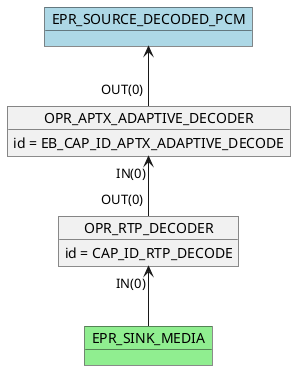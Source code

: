 @startuml

        object OPR_RTP_DECODER
        OPR_RTP_DECODER : id = CAP_ID_RTP_DECODE
        object OPR_APTX_ADAPTIVE_DECODER
        OPR_APTX_ADAPTIVE_DECODER : id = EB_CAP_ID_APTX_ADAPTIVE_DECODE
        OPR_APTX_ADAPTIVE_DECODER "IN(0)"<-- "OUT(0)" OPR_RTP_DECODER
        object EPR_SINK_MEDIA #lightgreen
        OPR_RTP_DECODER "IN(0)" <-- EPR_SINK_MEDIA
        object EPR_SOURCE_DECODED_PCM #lightblue
        EPR_SOURCE_DECODED_PCM <-- "OUT(0)" OPR_APTX_ADAPTIVE_DECODER
    @enduml
